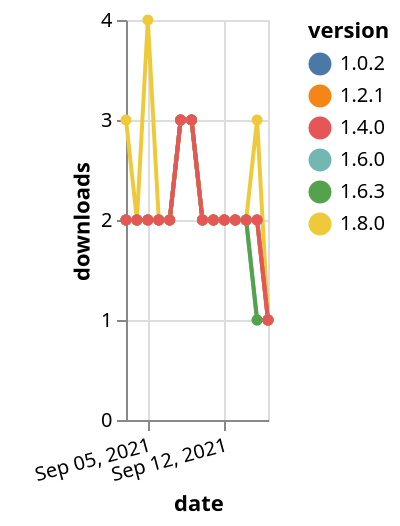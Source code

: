 {"$schema": "https://vega.github.io/schema/vega-lite/v5.json", "description": "A simple bar chart with embedded data.", "data": {"values": [{"date": "2021-09-03", "total": 663, "delta": 2, "version": "1.6.0"}, {"date": "2021-09-04", "total": 665, "delta": 2, "version": "1.6.0"}, {"date": "2021-09-05", "total": 667, "delta": 2, "version": "1.6.0"}, {"date": "2021-09-06", "total": 669, "delta": 2, "version": "1.6.0"}, {"date": "2021-09-07", "total": 671, "delta": 2, "version": "1.6.0"}, {"date": "2021-09-08", "total": 674, "delta": 3, "version": "1.6.0"}, {"date": "2021-09-09", "total": 677, "delta": 3, "version": "1.6.0"}, {"date": "2021-09-10", "total": 679, "delta": 2, "version": "1.6.0"}, {"date": "2021-09-11", "total": 681, "delta": 2, "version": "1.6.0"}, {"date": "2021-09-12", "total": 683, "delta": 2, "version": "1.6.0"}, {"date": "2021-09-13", "total": 685, "delta": 2, "version": "1.6.0"}, {"date": "2021-09-14", "total": 687, "delta": 2, "version": "1.6.0"}, {"date": "2021-09-15", "total": 688, "delta": 1, "version": "1.6.0"}, {"date": "2021-09-16", "total": 689, "delta": 1, "version": "1.6.0"}, {"date": "2021-09-03", "total": 232, "delta": 3, "version": "1.8.0"}, {"date": "2021-09-04", "total": 234, "delta": 2, "version": "1.8.0"}, {"date": "2021-09-05", "total": 238, "delta": 4, "version": "1.8.0"}, {"date": "2021-09-06", "total": 240, "delta": 2, "version": "1.8.0"}, {"date": "2021-09-07", "total": 242, "delta": 2, "version": "1.8.0"}, {"date": "2021-09-08", "total": 245, "delta": 3, "version": "1.8.0"}, {"date": "2021-09-09", "total": 248, "delta": 3, "version": "1.8.0"}, {"date": "2021-09-10", "total": 250, "delta": 2, "version": "1.8.0"}, {"date": "2021-09-11", "total": 252, "delta": 2, "version": "1.8.0"}, {"date": "2021-09-12", "total": 254, "delta": 2, "version": "1.8.0"}, {"date": "2021-09-13", "total": 256, "delta": 2, "version": "1.8.0"}, {"date": "2021-09-14", "total": 258, "delta": 2, "version": "1.8.0"}, {"date": "2021-09-15", "total": 261, "delta": 3, "version": "1.8.0"}, {"date": "2021-09-16", "total": 262, "delta": 1, "version": "1.8.0"}, {"date": "2021-09-03", "total": 362, "delta": 2, "version": "1.6.3"}, {"date": "2021-09-04", "total": 364, "delta": 2, "version": "1.6.3"}, {"date": "2021-09-05", "total": 366, "delta": 2, "version": "1.6.3"}, {"date": "2021-09-06", "total": 368, "delta": 2, "version": "1.6.3"}, {"date": "2021-09-07", "total": 370, "delta": 2, "version": "1.6.3"}, {"date": "2021-09-08", "total": 373, "delta": 3, "version": "1.6.3"}, {"date": "2021-09-09", "total": 376, "delta": 3, "version": "1.6.3"}, {"date": "2021-09-10", "total": 378, "delta": 2, "version": "1.6.3"}, {"date": "2021-09-11", "total": 380, "delta": 2, "version": "1.6.3"}, {"date": "2021-09-12", "total": 382, "delta": 2, "version": "1.6.3"}, {"date": "2021-09-13", "total": 384, "delta": 2, "version": "1.6.3"}, {"date": "2021-09-14", "total": 386, "delta": 2, "version": "1.6.3"}, {"date": "2021-09-15", "total": 387, "delta": 1, "version": "1.6.3"}, {"date": "2021-09-16", "total": 388, "delta": 1, "version": "1.6.3"}, {"date": "2021-09-03", "total": 1663, "delta": 2, "version": "1.0.2"}, {"date": "2021-09-04", "total": 1665, "delta": 2, "version": "1.0.2"}, {"date": "2021-09-05", "total": 1667, "delta": 2, "version": "1.0.2"}, {"date": "2021-09-06", "total": 1669, "delta": 2, "version": "1.0.2"}, {"date": "2021-09-07", "total": 1671, "delta": 2, "version": "1.0.2"}, {"date": "2021-09-08", "total": 1674, "delta": 3, "version": "1.0.2"}, {"date": "2021-09-09", "total": 1677, "delta": 3, "version": "1.0.2"}, {"date": "2021-09-10", "total": 1679, "delta": 2, "version": "1.0.2"}, {"date": "2021-09-11", "total": 1681, "delta": 2, "version": "1.0.2"}, {"date": "2021-09-12", "total": 1683, "delta": 2, "version": "1.0.2"}, {"date": "2021-09-13", "total": 1685, "delta": 2, "version": "1.0.2"}, {"date": "2021-09-14", "total": 1687, "delta": 2, "version": "1.0.2"}, {"date": "2021-09-15", "total": 1689, "delta": 2, "version": "1.0.2"}, {"date": "2021-09-16", "total": 1690, "delta": 1, "version": "1.0.2"}, {"date": "2021-09-03", "total": 1454, "delta": 2, "version": "1.2.1"}, {"date": "2021-09-04", "total": 1456, "delta": 2, "version": "1.2.1"}, {"date": "2021-09-05", "total": 1458, "delta": 2, "version": "1.2.1"}, {"date": "2021-09-06", "total": 1460, "delta": 2, "version": "1.2.1"}, {"date": "2021-09-07", "total": 1462, "delta": 2, "version": "1.2.1"}, {"date": "2021-09-08", "total": 1465, "delta": 3, "version": "1.2.1"}, {"date": "2021-09-09", "total": 1468, "delta": 3, "version": "1.2.1"}, {"date": "2021-09-10", "total": 1470, "delta": 2, "version": "1.2.1"}, {"date": "2021-09-11", "total": 1472, "delta": 2, "version": "1.2.1"}, {"date": "2021-09-12", "total": 1474, "delta": 2, "version": "1.2.1"}, {"date": "2021-09-13", "total": 1476, "delta": 2, "version": "1.2.1"}, {"date": "2021-09-14", "total": 1478, "delta": 2, "version": "1.2.1"}, {"date": "2021-09-15", "total": 1480, "delta": 2, "version": "1.2.1"}, {"date": "2021-09-16", "total": 1481, "delta": 1, "version": "1.2.1"}, {"date": "2021-09-03", "total": 1000, "delta": 2, "version": "1.4.0"}, {"date": "2021-09-04", "total": 1002, "delta": 2, "version": "1.4.0"}, {"date": "2021-09-05", "total": 1004, "delta": 2, "version": "1.4.0"}, {"date": "2021-09-06", "total": 1006, "delta": 2, "version": "1.4.0"}, {"date": "2021-09-07", "total": 1008, "delta": 2, "version": "1.4.0"}, {"date": "2021-09-08", "total": 1011, "delta": 3, "version": "1.4.0"}, {"date": "2021-09-09", "total": 1014, "delta": 3, "version": "1.4.0"}, {"date": "2021-09-10", "total": 1016, "delta": 2, "version": "1.4.0"}, {"date": "2021-09-11", "total": 1018, "delta": 2, "version": "1.4.0"}, {"date": "2021-09-12", "total": 1020, "delta": 2, "version": "1.4.0"}, {"date": "2021-09-13", "total": 1022, "delta": 2, "version": "1.4.0"}, {"date": "2021-09-14", "total": 1024, "delta": 2, "version": "1.4.0"}, {"date": "2021-09-15", "total": 1026, "delta": 2, "version": "1.4.0"}, {"date": "2021-09-16", "total": 1027, "delta": 1, "version": "1.4.0"}]}, "width": "container", "mark": {"type": "line", "point": {"filled": true}}, "encoding": {"x": {"field": "date", "type": "temporal", "timeUnit": "yearmonthdate", "title": "date", "axis": {"labelAngle": -15}}, "y": {"field": "delta", "type": "quantitative", "title": "downloads"}, "color": {"field": "version", "type": "nominal"}, "tooltip": {"field": "delta"}}}